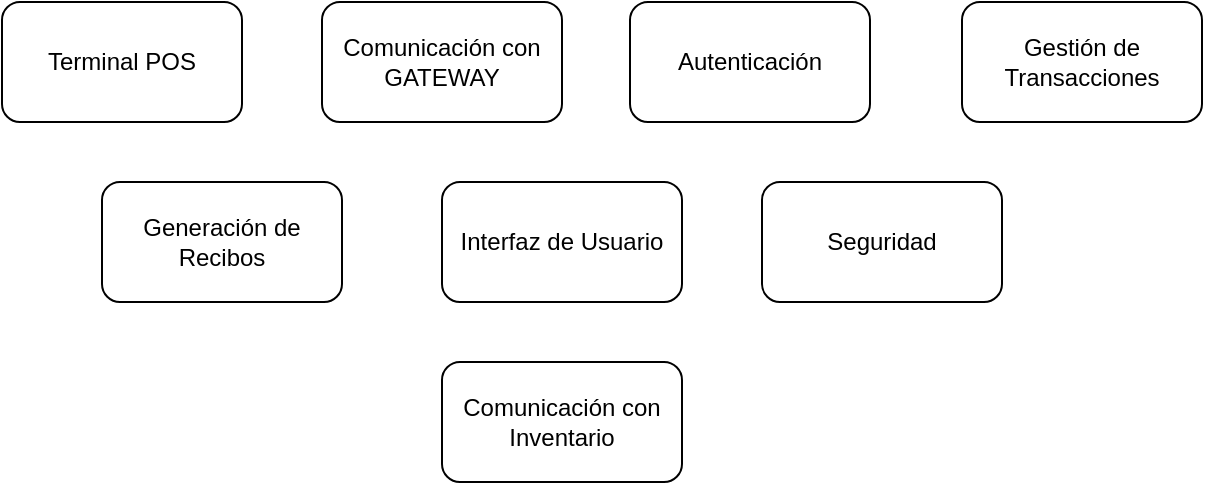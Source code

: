 <mxfile version="24.8.6">
  <diagram name="Página-1" id="hcnwpIhDybfZjAAbi75m">
    <mxGraphModel dx="613" dy="655" grid="1" gridSize="10" guides="1" tooltips="1" connect="1" arrows="1" fold="1" page="1" pageScale="1" pageWidth="827" pageHeight="1169" math="0" shadow="0">
      <root>
        <mxCell id="0" />
        <mxCell id="1" parent="0" />
        <mxCell id="ZFplOWOghQXaEzB4oS0H-1" value="Terminal POS" style="rounded=1;whiteSpace=wrap;html=1;" vertex="1" parent="1">
          <mxGeometry x="100" y="130" width="120" height="60" as="geometry" />
        </mxCell>
        <mxCell id="ZFplOWOghQXaEzB4oS0H-2" value="Comunicación con GATEWAY" style="rounded=1;whiteSpace=wrap;html=1;" vertex="1" parent="1">
          <mxGeometry x="260" y="130" width="120" height="60" as="geometry" />
        </mxCell>
        <mxCell id="ZFplOWOghQXaEzB4oS0H-3" value="Autenticación" style="rounded=1;whiteSpace=wrap;html=1;" vertex="1" parent="1">
          <mxGeometry x="414" y="130" width="120" height="60" as="geometry" />
        </mxCell>
        <mxCell id="ZFplOWOghQXaEzB4oS0H-4" value="Gestión de Transacciones" style="rounded=1;whiteSpace=wrap;html=1;" vertex="1" parent="1">
          <mxGeometry x="580" y="130" width="120" height="60" as="geometry" />
        </mxCell>
        <mxCell id="ZFplOWOghQXaEzB4oS0H-5" value="Generación de Recibos" style="rounded=1;whiteSpace=wrap;html=1;" vertex="1" parent="1">
          <mxGeometry x="150" y="220" width="120" height="60" as="geometry" />
        </mxCell>
        <mxCell id="ZFplOWOghQXaEzB4oS0H-6" value="Interfaz de Usuario" style="rounded=1;whiteSpace=wrap;html=1;" vertex="1" parent="1">
          <mxGeometry x="320" y="220" width="120" height="60" as="geometry" />
        </mxCell>
        <mxCell id="ZFplOWOghQXaEzB4oS0H-7" value="&lt;div&gt;Comunicación con Inventario&lt;/div&gt;" style="rounded=1;whiteSpace=wrap;html=1;" vertex="1" parent="1">
          <mxGeometry x="320" y="310" width="120" height="60" as="geometry" />
        </mxCell>
        <mxCell id="ZFplOWOghQXaEzB4oS0H-8" value="Seguridad" style="rounded=1;whiteSpace=wrap;html=1;" vertex="1" parent="1">
          <mxGeometry x="480" y="220" width="120" height="60" as="geometry" />
        </mxCell>
      </root>
    </mxGraphModel>
  </diagram>
</mxfile>
